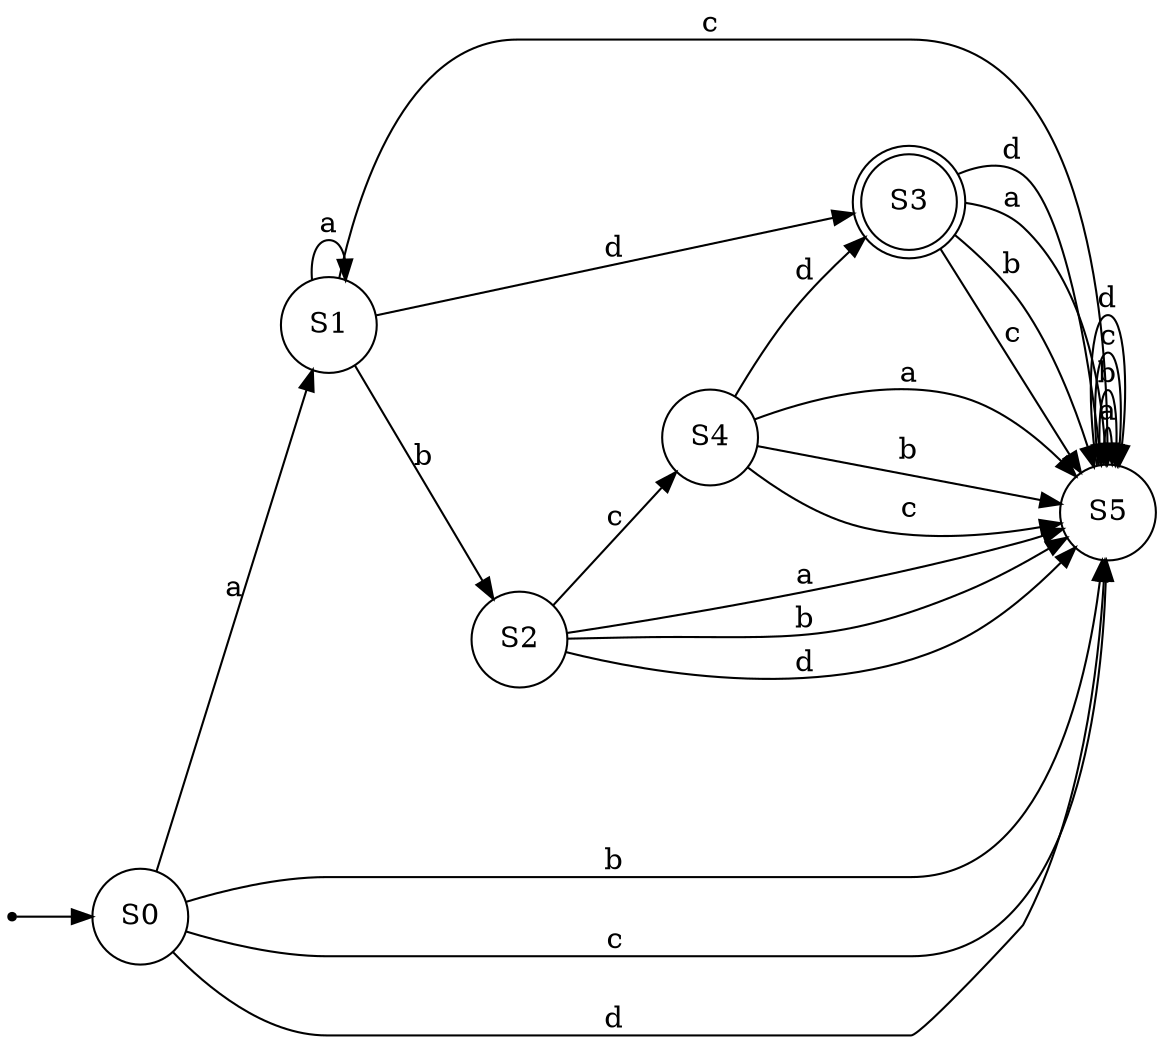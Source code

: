 digraph DFA {
    rankdir=LR;
    node [shape = point ]; qi;
    node [shape = doublecircle];
    S3;
    node [shape = circle];
    qi -> S0;
    S0 -> S1 [ label = "a" ];
    S0 -> S5 [ label = "b" ];
    S0 -> S5 [ label = "c" ];
    S0 -> S5 [ label = "d" ];
    S1 -> S1 [ label = "a" ];
    S1 -> S2 [ label = "b" ];
    S1 -> S5 [ label = "c" ];
    S1 -> S3 [ label = "d" ];
    S2 -> S5 [ label = "a" ];
    S2 -> S5 [ label = "b" ];
    S2 -> S4 [ label = "c" ];
    S2 -> S5 [ label = "d" ];
    S3 -> S5 [ label = "a" ];
    S3 -> S5 [ label = "b" ];
    S3 -> S5 [ label = "c" ];
    S3 -> S5 [ label = "d" ];
    S4 -> S5 [ label = "a" ];
    S4 -> S5 [ label = "b" ];
    S4 -> S5 [ label = "c" ];
    S4 -> S3 [ label = "d" ];
    S5 -> S5 [ label = "a" ];
    S5 -> S5 [ label = "b" ];
    S5 -> S5 [ label = "c" ];
    S5 -> S5 [ label = "d" ];
}